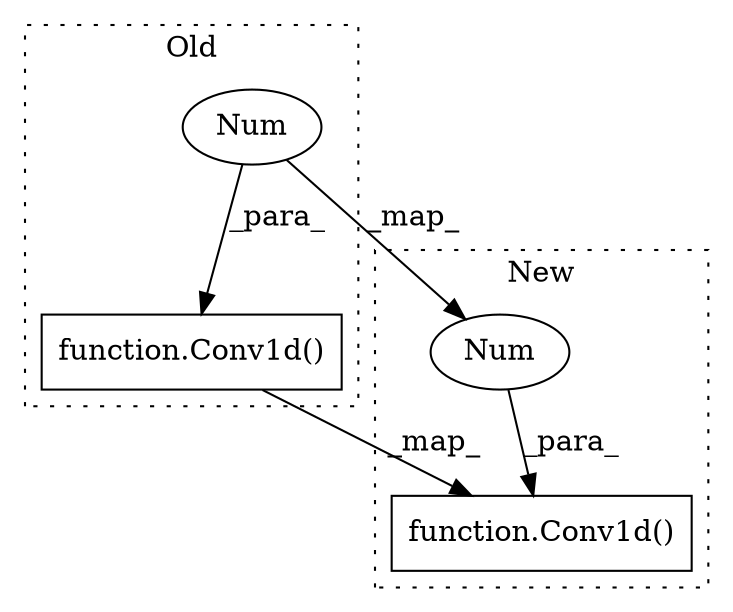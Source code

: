 digraph G {
subgraph cluster0 {
1 [label="function.Conv1d()" a="75" s="2870,2942" l="7,82" shape="box"];
3 [label="Num" a="76" s="2941" l="1" shape="ellipse"];
label = "Old";
style="dotted";
}
subgraph cluster1 {
2 [label="function.Conv1d()" a="75" s="3946,4018" l="7,82" shape="box"];
4 [label="Num" a="76" s="4017" l="1" shape="ellipse"];
label = "New";
style="dotted";
}
1 -> 2 [label="_map_"];
3 -> 4 [label="_map_"];
3 -> 1 [label="_para_"];
4 -> 2 [label="_para_"];
}